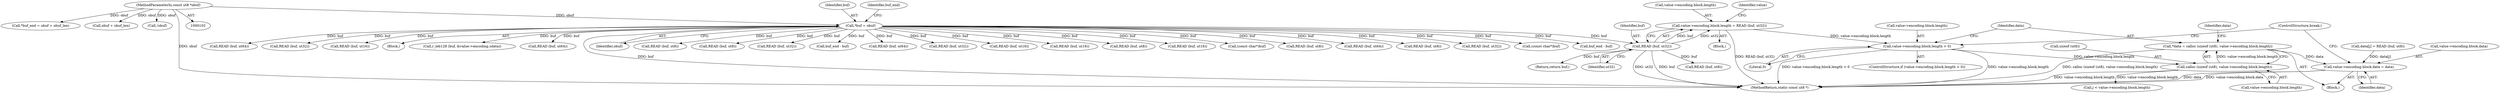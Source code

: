 digraph "0_radare2_2ca9ab45891b6ae8e32b6c28c81eebca059cbe5d_0@API" {
"1000343" [label="(Call,*data = calloc (sizeof (ut8), value->encoding.block.length))"];
"1000345" [label="(Call,calloc (sizeof (ut8), value->encoding.block.length))"];
"1000332" [label="(Call,value->encoding.block.length > 0)"];
"1000320" [label="(Call,value->encoding.block.length = READ (buf, ut32))"];
"1000328" [label="(Call,READ (buf, ut32))"];
"1000112" [label="(Call,*buf = obuf)"];
"1000103" [label="(MethodParameterIn,const ut8 *obuf)"];
"1000381" [label="(Call,value->encoding.block.data = data)"];
"1000346" [label="(Call,sizeof (ut8))"];
"1000389" [label="(Identifier,data)"];
"1000381" [label="(Call,value->encoding.block.data = data)"];
"1000343" [label="(Call,*data = calloc (sizeof (ut8), value->encoding.block.length))"];
"1000345" [label="(Call,calloc (sizeof (ut8), value->encoding.block.length))"];
"1000328" [label="(Call,READ (buf, ut32))"];
"1000112" [label="(Call,*buf = obuf)"];
"1000445" [label="(Call,(const char*)buf)"];
"1000749" [label="(Call,READ (buf, ut8))"];
"1000782" [label="(Call,READ (buf, ut64))"];
"1000113" [label="(Identifier,buf)"];
"1000116" [label="(Call,*buf_end = obuf + obuf_len)"];
"1000321" [label="(Call,value->encoding.block.length)"];
"1000114" [label="(Identifier,obuf)"];
"1000329" [label="(Identifier,buf)"];
"1000332" [label="(Call,value->encoding.block.length > 0)"];
"1000200" [label="(Call,READ (buf, ut8))"];
"1000222" [label="(Call,READ (buf, ut32))"];
"1000437" [label="(Call,(const char*)buf)"];
"1000702" [label="(Call,buf_end - buf)"];
"1000118" [label="(Call,obuf + obuf_len)"];
"1000233" [label="(Call,READ (buf, ut64))"];
"1000632" [label="(Call,READ (buf, ut32))"];
"1000336" [label="(Identifier,value)"];
"1000398" [label="(Call,READ (buf, ut16))"];
"1000133" [label="(Call,!obuf)"];
"1000348" [label="(Call,value->encoding.block.length)"];
"1000344" [label="(Identifier,data)"];
"1000186" [label="(Block,)"];
"1000103" [label="(MethodParameterIn,const ut8 *obuf)"];
"1000110" [label="(Block,)"];
"1000362" [label="(Call,j < value->encoding.block.length)"];
"1000331" [label="(ControlStructure,if (value->encoding.block.length > 0))"];
"1000330" [label="(Identifier,ut32)"];
"1000614" [label="(Call,r_leb128 (buf, &value->encoding.sdata))"];
"1000738" [label="(Call,READ (buf, ut64))"];
"1000374" [label="(Call,data[j] = READ (buf, ut8))"];
"1000814" [label="(MethodReturn,static const ut8 *)"];
"1000607" [label="(Call,READ (buf, ut8))"];
"1000538" [label="(Call,READ (buf, ut8))"];
"1000340" [label="(Literal,0)"];
"1000771" [label="(Call,READ (buf, ut32))"];
"1000455" [label="(Call,buf_end - buf)"];
"1000420" [label="(Call,READ (buf, ut64))"];
"1000341" [label="(Block,)"];
"1000382" [label="(Call,value->encoding.block.data)"];
"1000378" [label="(Call,READ (buf, ut8))"];
"1000812" [label="(Return,return buf;)"];
"1000409" [label="(Call,READ (buf, ut32))"];
"1000760" [label="(Call,READ (buf, ut16))"];
"1000356" [label="(Identifier,data)"];
"1000333" [label="(Call,value->encoding.block.length)"];
"1000390" [label="(ControlStructure,break;)"];
"1000320" [label="(Call,value->encoding.block.length = READ (buf, ut32))"];
"1000117" [label="(Identifier,buf_end)"];
"1000257" [label="(Call,READ (buf, ut16))"];
"1000793" [label="(Call,READ (buf, ut8))"];
"1000211" [label="(Call,READ (buf, ut16))"];
"1000343" -> "1000341"  [label="AST: "];
"1000343" -> "1000345"  [label="CFG: "];
"1000344" -> "1000343"  [label="AST: "];
"1000345" -> "1000343"  [label="AST: "];
"1000356" -> "1000343"  [label="CFG: "];
"1000343" -> "1000814"  [label="DDG: calloc (sizeof (ut8), value->encoding.block.length)"];
"1000345" -> "1000343"  [label="DDG: value->encoding.block.length"];
"1000343" -> "1000381"  [label="DDG: data"];
"1000345" -> "1000348"  [label="CFG: "];
"1000346" -> "1000345"  [label="AST: "];
"1000348" -> "1000345"  [label="AST: "];
"1000345" -> "1000814"  [label="DDG: value->encoding.block.length"];
"1000332" -> "1000345"  [label="DDG: value->encoding.block.length"];
"1000345" -> "1000362"  [label="DDG: value->encoding.block.length"];
"1000332" -> "1000331"  [label="AST: "];
"1000332" -> "1000340"  [label="CFG: "];
"1000333" -> "1000332"  [label="AST: "];
"1000340" -> "1000332"  [label="AST: "];
"1000344" -> "1000332"  [label="CFG: "];
"1000390" -> "1000332"  [label="CFG: "];
"1000332" -> "1000814"  [label="DDG: value->encoding.block.length"];
"1000332" -> "1000814"  [label="DDG: value->encoding.block.length > 0"];
"1000320" -> "1000332"  [label="DDG: value->encoding.block.length"];
"1000320" -> "1000186"  [label="AST: "];
"1000320" -> "1000328"  [label="CFG: "];
"1000321" -> "1000320"  [label="AST: "];
"1000328" -> "1000320"  [label="AST: "];
"1000336" -> "1000320"  [label="CFG: "];
"1000320" -> "1000814"  [label="DDG: READ (buf, ut32)"];
"1000328" -> "1000320"  [label="DDG: buf"];
"1000328" -> "1000320"  [label="DDG: ut32"];
"1000328" -> "1000330"  [label="CFG: "];
"1000329" -> "1000328"  [label="AST: "];
"1000330" -> "1000328"  [label="AST: "];
"1000328" -> "1000814"  [label="DDG: buf"];
"1000328" -> "1000814"  [label="DDG: ut32"];
"1000112" -> "1000328"  [label="DDG: buf"];
"1000328" -> "1000378"  [label="DDG: buf"];
"1000328" -> "1000812"  [label="DDG: buf"];
"1000112" -> "1000110"  [label="AST: "];
"1000112" -> "1000114"  [label="CFG: "];
"1000113" -> "1000112"  [label="AST: "];
"1000114" -> "1000112"  [label="AST: "];
"1000117" -> "1000112"  [label="CFG: "];
"1000112" -> "1000814"  [label="DDG: buf"];
"1000103" -> "1000112"  [label="DDG: obuf"];
"1000112" -> "1000200"  [label="DDG: buf"];
"1000112" -> "1000211"  [label="DDG: buf"];
"1000112" -> "1000222"  [label="DDG: buf"];
"1000112" -> "1000233"  [label="DDG: buf"];
"1000112" -> "1000257"  [label="DDG: buf"];
"1000112" -> "1000398"  [label="DDG: buf"];
"1000112" -> "1000409"  [label="DDG: buf"];
"1000112" -> "1000420"  [label="DDG: buf"];
"1000112" -> "1000437"  [label="DDG: buf"];
"1000112" -> "1000445"  [label="DDG: buf"];
"1000112" -> "1000455"  [label="DDG: buf"];
"1000112" -> "1000538"  [label="DDG: buf"];
"1000112" -> "1000607"  [label="DDG: buf"];
"1000112" -> "1000614"  [label="DDG: buf"];
"1000112" -> "1000632"  [label="DDG: buf"];
"1000112" -> "1000702"  [label="DDG: buf"];
"1000112" -> "1000738"  [label="DDG: buf"];
"1000112" -> "1000749"  [label="DDG: buf"];
"1000112" -> "1000760"  [label="DDG: buf"];
"1000112" -> "1000771"  [label="DDG: buf"];
"1000112" -> "1000782"  [label="DDG: buf"];
"1000112" -> "1000793"  [label="DDG: buf"];
"1000103" -> "1000102"  [label="AST: "];
"1000103" -> "1000814"  [label="DDG: obuf"];
"1000103" -> "1000116"  [label="DDG: obuf"];
"1000103" -> "1000118"  [label="DDG: obuf"];
"1000103" -> "1000133"  [label="DDG: obuf"];
"1000381" -> "1000341"  [label="AST: "];
"1000381" -> "1000389"  [label="CFG: "];
"1000382" -> "1000381"  [label="AST: "];
"1000389" -> "1000381"  [label="AST: "];
"1000390" -> "1000381"  [label="CFG: "];
"1000381" -> "1000814"  [label="DDG: data"];
"1000381" -> "1000814"  [label="DDG: value->encoding.block.data"];
"1000374" -> "1000381"  [label="DDG: data[j]"];
}
